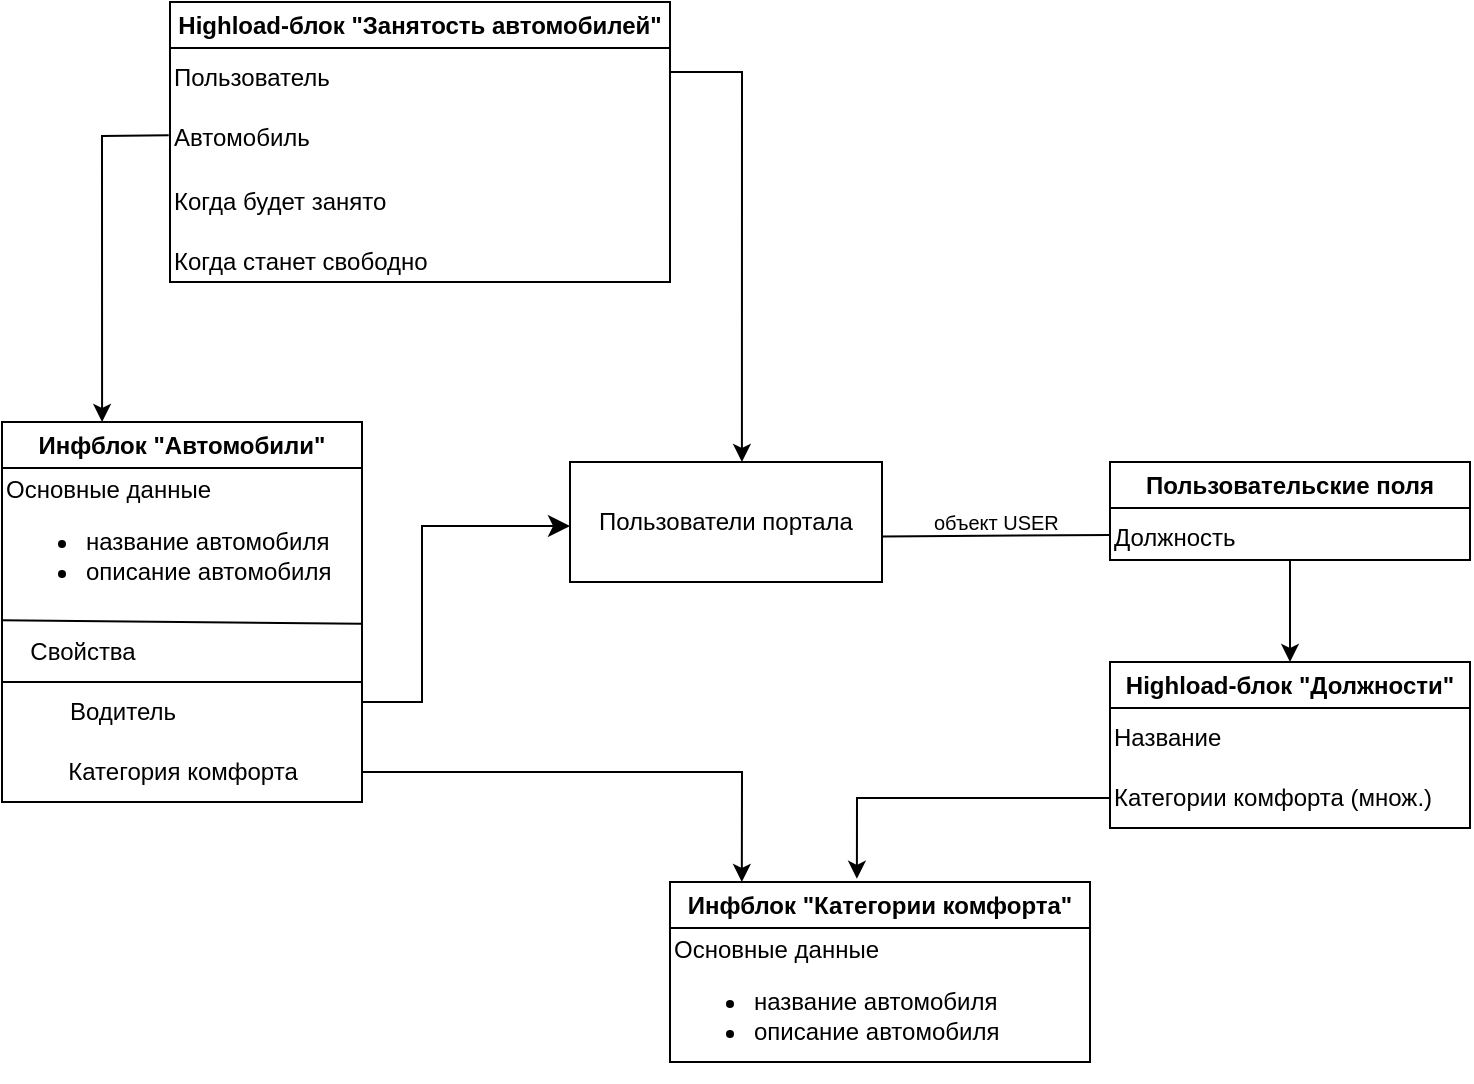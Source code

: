 <mxfile version="24.7.17">
  <diagram name="Страница — 1" id="Fn2XBlIv3PQXeAt3kuNt">
    <mxGraphModel dx="1728" dy="1012" grid="1" gridSize="10" guides="1" tooltips="1" connect="1" arrows="1" fold="1" page="1" pageScale="1" pageWidth="827" pageHeight="1169" math="0" shadow="0">
      <root>
        <mxCell id="0" />
        <mxCell id="1" parent="0" />
        <mxCell id="3LtSgOXOUwUSsD5i1D2i-1" value="Инфблок &quot;Категории комфорта&quot;" style="swimlane;whiteSpace=wrap;html=1;" vertex="1" parent="1">
          <mxGeometry x="404" y="510" width="210" height="90" as="geometry">
            <mxRectangle x="360" y="90" width="220" height="30" as="alternateBounds" />
          </mxGeometry>
        </mxCell>
        <mxCell id="3LtSgOXOUwUSsD5i1D2i-8" value="Основные данные&lt;div&gt;&lt;ul&gt;&lt;li&gt;название автомобиля&lt;/li&gt;&lt;li&gt;описание&amp;nbsp;&lt;span style=&quot;background-color: initial;&quot;&gt;автомобиля&lt;/span&gt;&lt;/li&gt;&lt;/ul&gt;&lt;/div&gt;" style="text;html=1;align=left;verticalAlign=middle;resizable=0;points=[];autosize=1;strokeColor=none;fillColor=none;" vertex="1" parent="3LtSgOXOUwUSsD5i1D2i-1">
          <mxGeometry y="20" width="190" height="80" as="geometry" />
        </mxCell>
        <mxCell id="3LtSgOXOUwUSsD5i1D2i-15" value="Инфблок &quot;Автомобили&quot;" style="swimlane;whiteSpace=wrap;html=1;" vertex="1" parent="1">
          <mxGeometry x="70" y="280" width="180" height="190" as="geometry" />
        </mxCell>
        <mxCell id="3LtSgOXOUwUSsD5i1D2i-16" value="Основные данные&lt;div&gt;&lt;ul&gt;&lt;li&gt;название автомобиля&lt;/li&gt;&lt;li&gt;описание&amp;nbsp;&lt;span style=&quot;background-color: initial;&quot;&gt;автомобиля&lt;/span&gt;&lt;/li&gt;&lt;/ul&gt;&lt;/div&gt;" style="text;html=1;align=left;verticalAlign=middle;resizable=0;points=[];autosize=1;strokeColor=none;fillColor=none;" vertex="1" parent="3LtSgOXOUwUSsD5i1D2i-15">
          <mxGeometry y="20" width="190" height="80" as="geometry" />
        </mxCell>
        <mxCell id="3LtSgOXOUwUSsD5i1D2i-17" value="" style="endArrow=none;html=1;rounded=0;exitX=-0.005;exitY=-0.029;exitDx=0;exitDy=0;entryX=0.945;entryY=1.011;entryDx=0;entryDy=0;entryPerimeter=0;exitPerimeter=0;" edge="1" parent="3LtSgOXOUwUSsD5i1D2i-15" source="3LtSgOXOUwUSsD5i1D2i-19" target="3LtSgOXOUwUSsD5i1D2i-16">
          <mxGeometry width="50" height="50" relative="1" as="geometry">
            <mxPoint x="80" y="140" as="sourcePoint" />
            <mxPoint x="130" y="90" as="targetPoint" />
          </mxGeometry>
        </mxCell>
        <mxCell id="3LtSgOXOUwUSsD5i1D2i-18" value="" style="endArrow=none;html=1;rounded=0;" edge="1" parent="3LtSgOXOUwUSsD5i1D2i-15">
          <mxGeometry width="50" height="50" relative="1" as="geometry">
            <mxPoint y="130" as="sourcePoint" />
            <mxPoint x="180" y="130" as="targetPoint" />
          </mxGeometry>
        </mxCell>
        <mxCell id="3LtSgOXOUwUSsD5i1D2i-19" value="Свойства" style="text;html=1;align=center;verticalAlign=middle;resizable=0;points=[];autosize=1;strokeColor=none;fillColor=none;" vertex="1" parent="3LtSgOXOUwUSsD5i1D2i-15">
          <mxGeometry y="100" width="80" height="30" as="geometry" />
        </mxCell>
        <mxCell id="3LtSgOXOUwUSsD5i1D2i-20" value="Водитель" style="text;html=1;align=center;verticalAlign=middle;resizable=0;points=[];autosize=1;strokeColor=none;fillColor=none;" vertex="1" parent="3LtSgOXOUwUSsD5i1D2i-15">
          <mxGeometry x="20" y="130" width="80" height="30" as="geometry" />
        </mxCell>
        <mxCell id="3LtSgOXOUwUSsD5i1D2i-21" value="Категория комфорта" style="text;html=1;align=center;verticalAlign=middle;resizable=0;points=[];autosize=1;strokeColor=none;fillColor=none;" vertex="1" parent="3LtSgOXOUwUSsD5i1D2i-15">
          <mxGeometry x="20" y="160" width="140" height="30" as="geometry" />
        </mxCell>
        <mxCell id="3LtSgOXOUwUSsD5i1D2i-22" value="Пользователи портала" style="rounded=0;whiteSpace=wrap;html=1;" vertex="1" parent="1">
          <mxGeometry x="354" y="300" width="156" height="60" as="geometry" />
        </mxCell>
        <mxCell id="3LtSgOXOUwUSsD5i1D2i-28" value="Highload-блок &quot;Должности&quot;" style="swimlane;whiteSpace=wrap;html=1;" vertex="1" parent="1">
          <mxGeometry x="624" y="400" width="180" height="83" as="geometry" />
        </mxCell>
        <mxCell id="3LtSgOXOUwUSsD5i1D2i-33" value="Название" style="text;html=1;align=left;verticalAlign=middle;resizable=0;points=[];autosize=1;strokeColor=none;fillColor=none;" vertex="1" parent="3LtSgOXOUwUSsD5i1D2i-28">
          <mxGeometry y="23" width="80" height="30" as="geometry" />
        </mxCell>
        <mxCell id="3LtSgOXOUwUSsD5i1D2i-35" value="Категории комфорта (множ.)" style="text;html=1;align=left;verticalAlign=middle;resizable=0;points=[];autosize=1;strokeColor=none;fillColor=none;" vertex="1" parent="3LtSgOXOUwUSsD5i1D2i-28">
          <mxGeometry y="53" width="180" height="30" as="geometry" />
        </mxCell>
        <mxCell id="3LtSgOXOUwUSsD5i1D2i-36" value="Highload-блок &quot;Занятость автомобилей&quot;" style="swimlane;whiteSpace=wrap;html=1;" vertex="1" parent="1">
          <mxGeometry x="154" y="70" width="250" height="140" as="geometry" />
        </mxCell>
        <mxCell id="3LtSgOXOUwUSsD5i1D2i-38" value="Пользователь" style="text;html=1;align=left;verticalAlign=middle;resizable=0;points=[];autosize=1;strokeColor=none;fillColor=none;" vertex="1" parent="3LtSgOXOUwUSsD5i1D2i-36">
          <mxGeometry y="23" width="100" height="30" as="geometry" />
        </mxCell>
        <mxCell id="3LtSgOXOUwUSsD5i1D2i-39" value="Автомобиль" style="text;html=1;align=left;verticalAlign=middle;resizable=0;points=[];autosize=1;strokeColor=none;fillColor=none;" vertex="1" parent="3LtSgOXOUwUSsD5i1D2i-36">
          <mxGeometry y="53" width="90" height="30" as="geometry" />
        </mxCell>
        <mxCell id="3LtSgOXOUwUSsD5i1D2i-40" value="Когда будет занято" style="text;html=1;align=left;verticalAlign=middle;resizable=0;points=[];autosize=1;strokeColor=none;fillColor=none;" vertex="1" parent="3LtSgOXOUwUSsD5i1D2i-36">
          <mxGeometry y="85" width="130" height="30" as="geometry" />
        </mxCell>
        <mxCell id="3LtSgOXOUwUSsD5i1D2i-41" value="Когда станет свободно" style="text;html=1;align=left;verticalAlign=middle;resizable=0;points=[];autosize=1;strokeColor=none;fillColor=none;" vertex="1" parent="3LtSgOXOUwUSsD5i1D2i-36">
          <mxGeometry y="115" width="150" height="30" as="geometry" />
        </mxCell>
        <mxCell id="3LtSgOXOUwUSsD5i1D2i-56" style="edgeStyle=orthogonalEdgeStyle;rounded=0;orthogonalLoop=1;jettySize=auto;html=1;entryX=0.5;entryY=0;entryDx=0;entryDy=0;" edge="1" parent="1" source="3LtSgOXOUwUSsD5i1D2i-45" target="3LtSgOXOUwUSsD5i1D2i-28">
          <mxGeometry relative="1" as="geometry" />
        </mxCell>
        <mxCell id="3LtSgOXOUwUSsD5i1D2i-45" value="Пользовательские поля" style="swimlane;whiteSpace=wrap;html=1;" vertex="1" parent="1">
          <mxGeometry x="624" y="300" width="180" height="49" as="geometry" />
        </mxCell>
        <mxCell id="3LtSgOXOUwUSsD5i1D2i-46" value="Должность" style="text;html=1;align=left;verticalAlign=middle;resizable=0;points=[];autosize=1;strokeColor=none;fillColor=none;" vertex="1" parent="3LtSgOXOUwUSsD5i1D2i-45">
          <mxGeometry y="23" width="80" height="30" as="geometry" />
        </mxCell>
        <mxCell id="3LtSgOXOUwUSsD5i1D2i-48" value="" style="endArrow=none;html=1;rounded=0;entryX=0.002;entryY=0.451;entryDx=0;entryDy=0;entryPerimeter=0;exitX=1.001;exitY=0.62;exitDx=0;exitDy=0;exitPerimeter=0;" edge="1" parent="1" source="3LtSgOXOUwUSsD5i1D2i-22" target="3LtSgOXOUwUSsD5i1D2i-46">
          <mxGeometry width="50" height="50" relative="1" as="geometry">
            <mxPoint x="514" y="337" as="sourcePoint" />
            <mxPoint x="621.6" y="310" as="targetPoint" />
          </mxGeometry>
        </mxCell>
        <mxCell id="3LtSgOXOUwUSsD5i1D2i-50" value="&lt;font style=&quot;font-size: 10px;&quot;&gt;объект USER&lt;/font&gt;" style="text;html=1;align=left;verticalAlign=middle;resizable=0;points=[];autosize=1;strokeColor=none;fillColor=none;" vertex="1" parent="1">
          <mxGeometry x="534" y="315" width="90" height="30" as="geometry" />
        </mxCell>
        <mxCell id="3LtSgOXOUwUSsD5i1D2i-59" style="edgeStyle=orthogonalEdgeStyle;rounded=0;orthogonalLoop=1;jettySize=auto;html=1;entryX=0.445;entryY=-0.018;entryDx=0;entryDy=0;entryPerimeter=0;" edge="1" parent="1" source="3LtSgOXOUwUSsD5i1D2i-35" target="3LtSgOXOUwUSsD5i1D2i-1">
          <mxGeometry relative="1" as="geometry">
            <mxPoint x="594" y="520" as="targetPoint" />
          </mxGeometry>
        </mxCell>
        <mxCell id="3LtSgOXOUwUSsD5i1D2i-61" value="" style="edgeStyle=segmentEdgeStyle;endArrow=classic;html=1;curved=0;rounded=0;endSize=8;startSize=8;entryX=0;entryY=0.5;entryDx=0;entryDy=0;" edge="1" parent="1">
          <mxGeometry width="50" height="50" relative="1" as="geometry">
            <mxPoint x="250" y="420" as="sourcePoint" />
            <mxPoint x="354" y="332" as="targetPoint" />
            <Array as="points">
              <mxPoint x="260" y="420" />
              <mxPoint x="280" y="420" />
              <mxPoint x="280" y="332" />
            </Array>
          </mxGeometry>
        </mxCell>
        <mxCell id="3LtSgOXOUwUSsD5i1D2i-64" value="" style="endArrow=classic;html=1;rounded=0;entryX=0.171;entryY=0;entryDx=0;entryDy=0;entryPerimeter=0;" edge="1" parent="1" target="3LtSgOXOUwUSsD5i1D2i-1">
          <mxGeometry width="50" height="50" relative="1" as="geometry">
            <mxPoint x="250" y="455" as="sourcePoint" />
            <mxPoint x="440" y="460" as="targetPoint" />
            <Array as="points">
              <mxPoint x="440" y="455" />
            </Array>
          </mxGeometry>
        </mxCell>
        <mxCell id="3LtSgOXOUwUSsD5i1D2i-65" value="" style="endArrow=classic;html=1;rounded=0;exitX=1;exitY=0.25;exitDx=0;exitDy=0;entryX=0.551;entryY=0;entryDx=0;entryDy=0;entryPerimeter=0;" edge="1" parent="1" source="3LtSgOXOUwUSsD5i1D2i-36" target="3LtSgOXOUwUSsD5i1D2i-22">
          <mxGeometry width="50" height="50" relative="1" as="geometry">
            <mxPoint x="420" y="130" as="sourcePoint" />
            <mxPoint x="470" y="80" as="targetPoint" />
            <Array as="points">
              <mxPoint x="440" y="105" />
            </Array>
          </mxGeometry>
        </mxCell>
        <mxCell id="3LtSgOXOUwUSsD5i1D2i-66" value="" style="endArrow=classic;html=1;rounded=0;entryX=0.278;entryY=0;entryDx=0;entryDy=0;entryPerimeter=0;exitX=-0.007;exitY=0.453;exitDx=0;exitDy=0;exitPerimeter=0;" edge="1" parent="1" source="3LtSgOXOUwUSsD5i1D2i-39" target="3LtSgOXOUwUSsD5i1D2i-15">
          <mxGeometry width="50" height="50" relative="1" as="geometry">
            <mxPoint x="150" y="137" as="sourcePoint" />
            <mxPoint x="100" y="140" as="targetPoint" />
            <Array as="points">
              <mxPoint x="120" y="137" />
            </Array>
          </mxGeometry>
        </mxCell>
      </root>
    </mxGraphModel>
  </diagram>
</mxfile>
